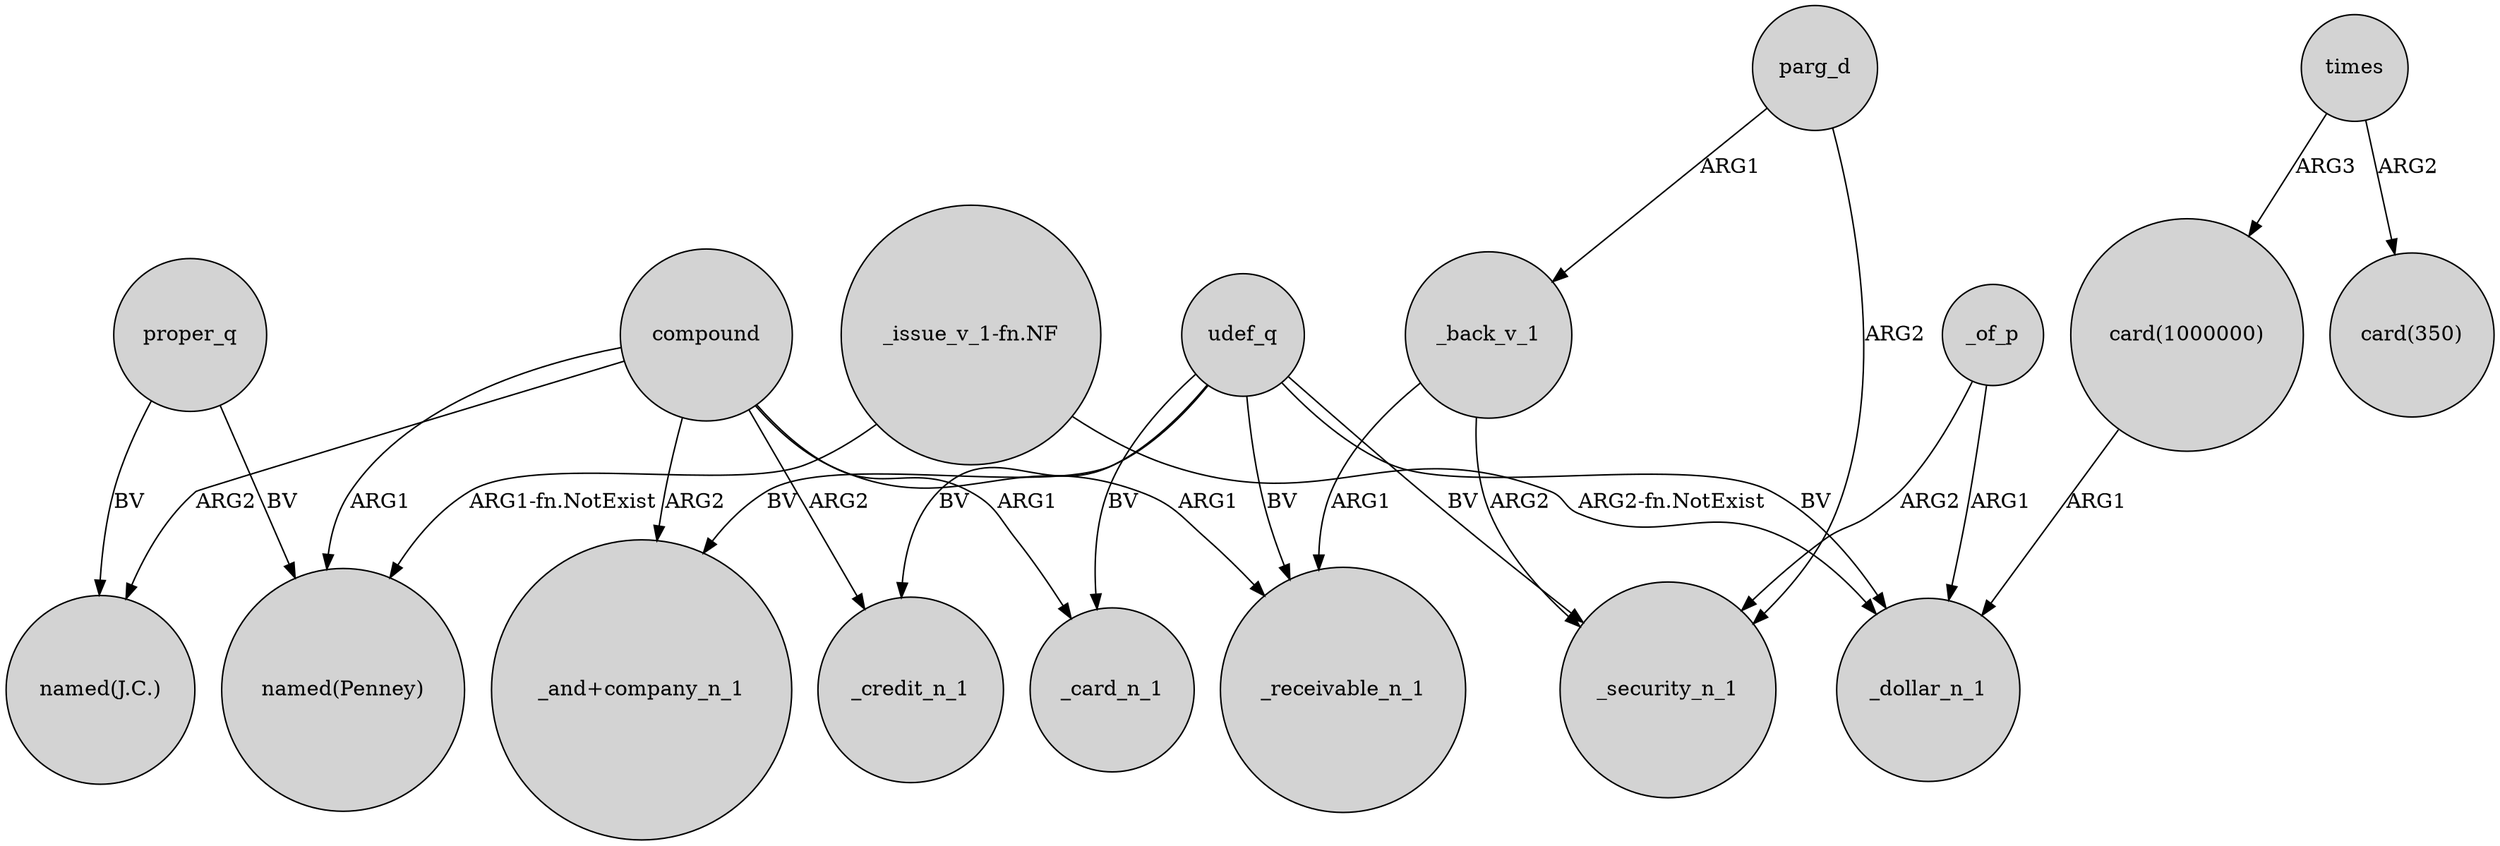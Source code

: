 digraph {
	node [shape=circle style=filled]
	"card(1000000)" -> _dollar_n_1 [label=ARG1]
	"_issue_v_1-fn.NF" -> "named(Penney)" [label="ARG1-fn.NotExist"]
	udef_q -> _credit_n_1 [label=BV]
	_of_p -> _dollar_n_1 [label=ARG1]
	times -> "card(350)" [label=ARG2]
	udef_q -> _receivable_n_1 [label=BV]
	compound -> _credit_n_1 [label=ARG2]
	parg_d -> _security_n_1 [label=ARG2]
	_back_v_1 -> _receivable_n_1 [label=ARG1]
	udef_q -> _card_n_1 [label=BV]
	_of_p -> _security_n_1 [label=ARG2]
	compound -> "named(Penney)" [label=ARG1]
	compound -> _card_n_1 [label=ARG1]
	proper_q -> "named(Penney)" [label=BV]
	compound -> "_and+company_n_1" [label=ARG2]
	times -> "card(1000000)" [label=ARG3]
	parg_d -> _back_v_1 [label=ARG1]
	compound -> "named(J.C.)" [label=ARG2]
	_back_v_1 -> _security_n_1 [label=ARG2]
	udef_q -> "_and+company_n_1" [label=BV]
	compound -> _receivable_n_1 [label=ARG1]
	"_issue_v_1-fn.NF" -> _dollar_n_1 [label="ARG2-fn.NotExist"]
	proper_q -> "named(J.C.)" [label=BV]
	udef_q -> _dollar_n_1 [label=BV]
	udef_q -> _security_n_1 [label=BV]
}

